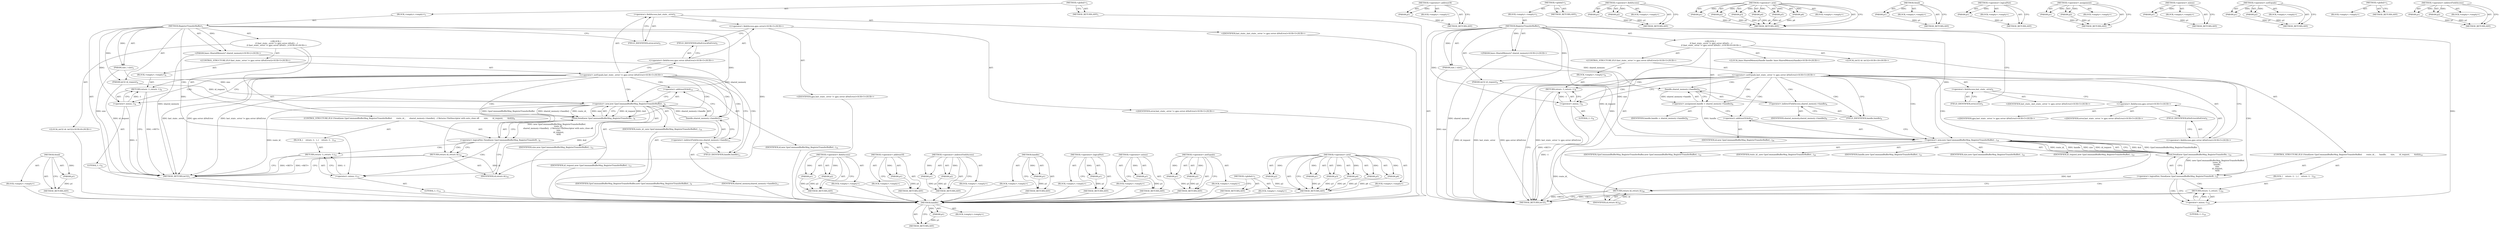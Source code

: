 digraph "&lt;operator&gt;.indirectFieldAccess" {
vulnerable_93 [label=<(METHOD,Send)>];
vulnerable_94 [label=<(PARAM,p1)>];
vulnerable_95 [label=<(BLOCK,&lt;empty&gt;,&lt;empty&gt;)>];
vulnerable_96 [label=<(METHOD_RETURN,ANY)>];
vulnerable_6 [label=<(METHOD,&lt;global&gt;)<SUB>1</SUB>>];
vulnerable_7 [label=<(BLOCK,&lt;empty&gt;,&lt;empty&gt;)<SUB>1</SUB>>];
vulnerable_8 [label=<(METHOD,RegisterTransferBuffer)<SUB>1</SUB>>];
vulnerable_9 [label="<(PARAM,base::SharedMemory* shared_memory)<SUB>2</SUB>>"];
vulnerable_10 [label=<(PARAM,size_t size)<SUB>3</SUB>>];
vulnerable_11 [label=<(PARAM,int32 id_request)<SUB>4</SUB>>];
vulnerable_12 [label="<(BLOCK,{
   if (last_state_.error != gpu::error::kNoEr...,{
   if (last_state_.error != gpu::error::kNoEr...)<SUB>4</SUB>>"];
vulnerable_13 [label="<(CONTROL_STRUCTURE,IF,if (last_state_.error != gpu::error::kNoError))<SUB>5</SUB>>"];
vulnerable_14 [label="<(&lt;operator&gt;.notEquals,last_state_.error != gpu::error::kNoError)<SUB>5</SUB>>"];
vulnerable_15 [label=<(&lt;operator&gt;.fieldAccess,last_state_.error)<SUB>5</SUB>>];
vulnerable_16 [label="<(IDENTIFIER,last_state_,last_state_.error != gpu::error::kNoError)<SUB>5</SUB>>"];
vulnerable_17 [label=<(FIELD_IDENTIFIER,error,error)<SUB>5</SUB>>];
vulnerable_18 [label="<(&lt;operator&gt;.fieldAccess,gpu::error::kNoError)<SUB>5</SUB>>"];
vulnerable_19 [label="<(&lt;operator&gt;.fieldAccess,gpu::error)<SUB>5</SUB>>"];
vulnerable_20 [label="<(IDENTIFIER,gpu,last_state_.error != gpu::error::kNoError)<SUB>5</SUB>>"];
vulnerable_21 [label="<(IDENTIFIER,error,last_state_.error != gpu::error::kNoError)<SUB>5</SUB>>"];
vulnerable_22 [label=<(FIELD_IDENTIFIER,kNoError,kNoError)<SUB>5</SUB>>];
vulnerable_23 [label=<(BLOCK,&lt;empty&gt;,&lt;empty&gt;)<SUB>6</SUB>>];
vulnerable_24 [label=<(RETURN,return -1;,return -1;)<SUB>6</SUB>>];
vulnerable_25 [label=<(&lt;operator&gt;.minus,-1)<SUB>6</SUB>>];
vulnerable_26 [label=<(LITERAL,1,-1)<SUB>6</SUB>>];
vulnerable_27 [label="<(LOCAL,int32 id: int32)<SUB>8</SUB>>"];
vulnerable_28 [label=<(CONTROL_STRUCTURE,IF,if (!Send(new GpuCommandBufferMsg_RegisterTransferBuffer(
       route_id_,
      shared_memory-&gt;handle(),  // Returns FileDescriptor with auto_close off.
       size,
       id_request,
       &amp;id))))<SUB>9</SUB>>];
vulnerable_29 [label=<(&lt;operator&gt;.logicalNot,!Send(new GpuCommandBufferMsg_RegisterTransferB...)<SUB>9</SUB>>];
vulnerable_30 [label=<(Send,Send(new GpuCommandBufferMsg_RegisterTransferBu...)<SUB>9</SUB>>];
vulnerable_31 [label=<(&lt;operator&gt;.new,new GpuCommandBufferMsg_RegisterTransferBuffer(...)<SUB>9</SUB>>];
vulnerable_32 [label=<(IDENTIFIER,GpuCommandBufferMsg_RegisterTransferBuffer,new GpuCommandBufferMsg_RegisterTransferBuffer(...)<SUB>9</SUB>>];
vulnerable_33 [label=<(IDENTIFIER,route_id_,new GpuCommandBufferMsg_RegisterTransferBuffer(...)<SUB>10</SUB>>];
vulnerable_34 [label=<(handle,shared_memory-&gt;handle())<SUB>11</SUB>>];
vulnerable_35 [label=<(&lt;operator&gt;.indirectFieldAccess,shared_memory-&gt;handle)<SUB>11</SUB>>];
vulnerable_36 [label=<(IDENTIFIER,shared_memory,shared_memory-&gt;handle())<SUB>11</SUB>>];
vulnerable_37 [label=<(FIELD_IDENTIFIER,handle,handle)<SUB>11</SUB>>];
vulnerable_38 [label=<(IDENTIFIER,size,new GpuCommandBufferMsg_RegisterTransferBuffer(...)<SUB>12</SUB>>];
vulnerable_39 [label=<(IDENTIFIER,id_request,new GpuCommandBufferMsg_RegisterTransferBuffer(...)<SUB>13</SUB>>];
vulnerable_40 [label=<(&lt;operator&gt;.addressOf,&amp;id)<SUB>14</SUB>>];
vulnerable_41 [label=<(IDENTIFIER,id,new GpuCommandBufferMsg_RegisterTransferBuffer(...)<SUB>14</SUB>>];
vulnerable_42 [label=<(BLOCK,{
    return -1;
  },{
    return -1;
  })<SUB>14</SUB>>];
vulnerable_43 [label=<(RETURN,return -1;,return -1;)<SUB>15</SUB>>];
vulnerable_44 [label=<(&lt;operator&gt;.minus,-1)<SUB>15</SUB>>];
vulnerable_45 [label=<(LITERAL,1,-1)<SUB>15</SUB>>];
vulnerable_46 [label=<(RETURN,return id;,return id;)<SUB>18</SUB>>];
vulnerable_47 [label=<(IDENTIFIER,id,return id;)<SUB>18</SUB>>];
vulnerable_48 [label=<(METHOD_RETURN,int32)<SUB>1</SUB>>];
vulnerable_50 [label=<(METHOD_RETURN,ANY)<SUB>1</SUB>>];
vulnerable_80 [label=<(METHOD,&lt;operator&gt;.fieldAccess)>];
vulnerable_81 [label=<(PARAM,p1)>];
vulnerable_82 [label=<(PARAM,p2)>];
vulnerable_83 [label=<(BLOCK,&lt;empty&gt;,&lt;empty&gt;)>];
vulnerable_84 [label=<(METHOD_RETURN,ANY)>];
vulnerable_115 [label=<(METHOD,&lt;operator&gt;.addressOf)>];
vulnerable_116 [label=<(PARAM,p1)>];
vulnerable_117 [label=<(BLOCK,&lt;empty&gt;,&lt;empty&gt;)>];
vulnerable_118 [label=<(METHOD_RETURN,ANY)>];
vulnerable_110 [label=<(METHOD,&lt;operator&gt;.indirectFieldAccess)>];
vulnerable_111 [label=<(PARAM,p1)>];
vulnerable_112 [label=<(PARAM,p2)>];
vulnerable_113 [label=<(BLOCK,&lt;empty&gt;,&lt;empty&gt;)>];
vulnerable_114 [label=<(METHOD_RETURN,ANY)>];
vulnerable_106 [label=<(METHOD,handle)>];
vulnerable_107 [label=<(PARAM,p1)>];
vulnerable_108 [label=<(BLOCK,&lt;empty&gt;,&lt;empty&gt;)>];
vulnerable_109 [label=<(METHOD_RETURN,ANY)>];
vulnerable_89 [label=<(METHOD,&lt;operator&gt;.logicalNot)>];
vulnerable_90 [label=<(PARAM,p1)>];
vulnerable_91 [label=<(BLOCK,&lt;empty&gt;,&lt;empty&gt;)>];
vulnerable_92 [label=<(METHOD_RETURN,ANY)>];
vulnerable_85 [label=<(METHOD,&lt;operator&gt;.minus)>];
vulnerable_86 [label=<(PARAM,p1)>];
vulnerable_87 [label=<(BLOCK,&lt;empty&gt;,&lt;empty&gt;)>];
vulnerable_88 [label=<(METHOD_RETURN,ANY)>];
vulnerable_75 [label=<(METHOD,&lt;operator&gt;.notEquals)>];
vulnerable_76 [label=<(PARAM,p1)>];
vulnerable_77 [label=<(PARAM,p2)>];
vulnerable_78 [label=<(BLOCK,&lt;empty&gt;,&lt;empty&gt;)>];
vulnerable_79 [label=<(METHOD_RETURN,ANY)>];
vulnerable_69 [label=<(METHOD,&lt;global&gt;)<SUB>1</SUB>>];
vulnerable_70 [label=<(BLOCK,&lt;empty&gt;,&lt;empty&gt;)>];
vulnerable_71 [label=<(METHOD_RETURN,ANY)>];
vulnerable_97 [label=<(METHOD,&lt;operator&gt;.new)>];
vulnerable_98 [label=<(PARAM,p1)>];
vulnerable_99 [label=<(PARAM,p2)>];
vulnerable_100 [label=<(PARAM,p3)>];
vulnerable_101 [label=<(PARAM,p4)>];
vulnerable_102 [label=<(PARAM,p5)>];
vulnerable_103 [label=<(PARAM,p6)>];
vulnerable_104 [label=<(BLOCK,&lt;empty&gt;,&lt;empty&gt;)>];
vulnerable_105 [label=<(METHOD_RETURN,ANY)>];
fixed_100 [label=<(METHOD,handle)>];
fixed_101 [label=<(PARAM,p1)>];
fixed_102 [label=<(BLOCK,&lt;empty&gt;,&lt;empty&gt;)>];
fixed_103 [label=<(METHOD_RETURN,ANY)>];
fixed_126 [label=<(METHOD,&lt;operator&gt;.addressOf)>];
fixed_127 [label=<(PARAM,p1)>];
fixed_128 [label=<(BLOCK,&lt;empty&gt;,&lt;empty&gt;)>];
fixed_129 [label=<(METHOD_RETURN,ANY)>];
fixed_6 [label=<(METHOD,&lt;global&gt;)<SUB>1</SUB>>];
fixed_7 [label=<(BLOCK,&lt;empty&gt;,&lt;empty&gt;)<SUB>1</SUB>>];
fixed_8 [label=<(METHOD,RegisterTransferBuffer)<SUB>1</SUB>>];
fixed_9 [label="<(PARAM,base::SharedMemory* shared_memory)<SUB>2</SUB>>"];
fixed_10 [label=<(PARAM,size_t size)<SUB>3</SUB>>];
fixed_11 [label=<(PARAM,int32 id_request)<SUB>4</SUB>>];
fixed_12 [label="<(BLOCK,{
   if (last_state_.error != gpu::error::kNoEr...,{
   if (last_state_.error != gpu::error::kNoEr...)<SUB>4</SUB>>"];
fixed_13 [label="<(CONTROL_STRUCTURE,IF,if (last_state_.error != gpu::error::kNoError))<SUB>5</SUB>>"];
fixed_14 [label="<(&lt;operator&gt;.notEquals,last_state_.error != gpu::error::kNoError)<SUB>5</SUB>>"];
fixed_15 [label=<(&lt;operator&gt;.fieldAccess,last_state_.error)<SUB>5</SUB>>];
fixed_16 [label="<(IDENTIFIER,last_state_,last_state_.error != gpu::error::kNoError)<SUB>5</SUB>>"];
fixed_17 [label=<(FIELD_IDENTIFIER,error,error)<SUB>5</SUB>>];
fixed_18 [label="<(&lt;operator&gt;.fieldAccess,gpu::error::kNoError)<SUB>5</SUB>>"];
fixed_19 [label="<(&lt;operator&gt;.fieldAccess,gpu::error)<SUB>5</SUB>>"];
fixed_20 [label="<(IDENTIFIER,gpu,last_state_.error != gpu::error::kNoError)<SUB>5</SUB>>"];
fixed_21 [label="<(IDENTIFIER,error,last_state_.error != gpu::error::kNoError)<SUB>5</SUB>>"];
fixed_22 [label=<(FIELD_IDENTIFIER,kNoError,kNoError)<SUB>5</SUB>>];
fixed_23 [label=<(BLOCK,&lt;empty&gt;,&lt;empty&gt;)<SUB>6</SUB>>];
fixed_24 [label=<(RETURN,return -1;,return -1;)<SUB>6</SUB>>];
fixed_25 [label=<(&lt;operator&gt;.minus,-1)<SUB>6</SUB>>];
fixed_26 [label=<(LITERAL,1,-1)<SUB>6</SUB>>];
fixed_27 [label="<(LOCAL,base.SharedMemoryHandle handle: base.SharedMemoryHandle)<SUB>9</SUB>>"];
fixed_28 [label=<(&lt;operator&gt;.assignment,handle = shared_memory-&gt;handle())<SUB>9</SUB>>];
fixed_29 [label=<(IDENTIFIER,handle,handle = shared_memory-&gt;handle())<SUB>9</SUB>>];
fixed_30 [label=<(handle,shared_memory-&gt;handle())<SUB>9</SUB>>];
fixed_31 [label=<(&lt;operator&gt;.indirectFieldAccess,shared_memory-&gt;handle)<SUB>9</SUB>>];
fixed_32 [label=<(IDENTIFIER,shared_memory,shared_memory-&gt;handle())<SUB>9</SUB>>];
fixed_33 [label=<(FIELD_IDENTIFIER,handle,handle)<SUB>9</SUB>>];
fixed_34 [label="<(LOCAL,int32 id: int32)<SUB>18</SUB>>"];
fixed_35 [label=<(CONTROL_STRUCTURE,IF,if (!Send(new GpuCommandBufferMsg_RegisterTransferBuffer(
       route_id_,
      handle,
       size,
       id_request,
       &amp;id))))<SUB>19</SUB>>];
fixed_36 [label=<(&lt;operator&gt;.logicalNot,!Send(new GpuCommandBufferMsg_RegisterTransferB...)<SUB>19</SUB>>];
fixed_37 [label=<(Send,Send(new GpuCommandBufferMsg_RegisterTransferBu...)<SUB>19</SUB>>];
fixed_38 [label=<(&lt;operator&gt;.new,new GpuCommandBufferMsg_RegisterTransferBuffer(...)<SUB>19</SUB>>];
fixed_39 [label=<(IDENTIFIER,GpuCommandBufferMsg_RegisterTransferBuffer,new GpuCommandBufferMsg_RegisterTransferBuffer(...)<SUB>19</SUB>>];
fixed_40 [label=<(IDENTIFIER,route_id_,new GpuCommandBufferMsg_RegisterTransferBuffer(...)<SUB>20</SUB>>];
fixed_41 [label=<(IDENTIFIER,handle,new GpuCommandBufferMsg_RegisterTransferBuffer(...)<SUB>21</SUB>>];
fixed_42 [label=<(IDENTIFIER,size,new GpuCommandBufferMsg_RegisterTransferBuffer(...)<SUB>22</SUB>>];
fixed_43 [label=<(IDENTIFIER,id_request,new GpuCommandBufferMsg_RegisterTransferBuffer(...)<SUB>23</SUB>>];
fixed_44 [label=<(&lt;operator&gt;.addressOf,&amp;id)<SUB>24</SUB>>];
fixed_45 [label=<(IDENTIFIER,id,new GpuCommandBufferMsg_RegisterTransferBuffer(...)<SUB>24</SUB>>];
fixed_46 [label=<(BLOCK,{
    return -1;
  },{
    return -1;
  })<SUB>24</SUB>>];
fixed_47 [label=<(RETURN,return -1;,return -1;)<SUB>25</SUB>>];
fixed_48 [label=<(&lt;operator&gt;.minus,-1)<SUB>25</SUB>>];
fixed_49 [label=<(LITERAL,1,-1)<SUB>25</SUB>>];
fixed_50 [label=<(RETURN,return id;,return id;)<SUB>28</SUB>>];
fixed_51 [label=<(IDENTIFIER,id,return id;)<SUB>28</SUB>>];
fixed_52 [label=<(METHOD_RETURN,int32)<SUB>1</SUB>>];
fixed_54 [label=<(METHOD_RETURN,ANY)<SUB>1</SUB>>];
fixed_86 [label=<(METHOD,&lt;operator&gt;.fieldAccess)>];
fixed_87 [label=<(PARAM,p1)>];
fixed_88 [label=<(PARAM,p2)>];
fixed_89 [label=<(BLOCK,&lt;empty&gt;,&lt;empty&gt;)>];
fixed_90 [label=<(METHOD_RETURN,ANY)>];
fixed_117 [label=<(METHOD,&lt;operator&gt;.new)>];
fixed_118 [label=<(PARAM,p1)>];
fixed_119 [label=<(PARAM,p2)>];
fixed_120 [label=<(PARAM,p3)>];
fixed_121 [label=<(PARAM,p4)>];
fixed_122 [label=<(PARAM,p5)>];
fixed_123 [label=<(PARAM,p6)>];
fixed_124 [label=<(BLOCK,&lt;empty&gt;,&lt;empty&gt;)>];
fixed_125 [label=<(METHOD_RETURN,ANY)>];
fixed_113 [label=<(METHOD,Send)>];
fixed_114 [label=<(PARAM,p1)>];
fixed_115 [label=<(BLOCK,&lt;empty&gt;,&lt;empty&gt;)>];
fixed_116 [label=<(METHOD_RETURN,ANY)>];
fixed_109 [label=<(METHOD,&lt;operator&gt;.logicalNot)>];
fixed_110 [label=<(PARAM,p1)>];
fixed_111 [label=<(BLOCK,&lt;empty&gt;,&lt;empty&gt;)>];
fixed_112 [label=<(METHOD_RETURN,ANY)>];
fixed_95 [label=<(METHOD,&lt;operator&gt;.assignment)>];
fixed_96 [label=<(PARAM,p1)>];
fixed_97 [label=<(PARAM,p2)>];
fixed_98 [label=<(BLOCK,&lt;empty&gt;,&lt;empty&gt;)>];
fixed_99 [label=<(METHOD_RETURN,ANY)>];
fixed_91 [label=<(METHOD,&lt;operator&gt;.minus)>];
fixed_92 [label=<(PARAM,p1)>];
fixed_93 [label=<(BLOCK,&lt;empty&gt;,&lt;empty&gt;)>];
fixed_94 [label=<(METHOD_RETURN,ANY)>];
fixed_81 [label=<(METHOD,&lt;operator&gt;.notEquals)>];
fixed_82 [label=<(PARAM,p1)>];
fixed_83 [label=<(PARAM,p2)>];
fixed_84 [label=<(BLOCK,&lt;empty&gt;,&lt;empty&gt;)>];
fixed_85 [label=<(METHOD_RETURN,ANY)>];
fixed_75 [label=<(METHOD,&lt;global&gt;)<SUB>1</SUB>>];
fixed_76 [label=<(BLOCK,&lt;empty&gt;,&lt;empty&gt;)>];
fixed_77 [label=<(METHOD_RETURN,ANY)>];
fixed_104 [label=<(METHOD,&lt;operator&gt;.indirectFieldAccess)>];
fixed_105 [label=<(PARAM,p1)>];
fixed_106 [label=<(PARAM,p2)>];
fixed_107 [label=<(BLOCK,&lt;empty&gt;,&lt;empty&gt;)>];
fixed_108 [label=<(METHOD_RETURN,ANY)>];
vulnerable_93 -> vulnerable_94  [key=0, label="AST: "];
vulnerable_93 -> vulnerable_94  [key=1, label="DDG: "];
vulnerable_93 -> vulnerable_95  [key=0, label="AST: "];
vulnerable_93 -> vulnerable_96  [key=0, label="AST: "];
vulnerable_93 -> vulnerable_96  [key=1, label="CFG: "];
vulnerable_94 -> vulnerable_96  [key=0, label="DDG: p1"];
vulnerable_95 -> fixed_100  [key=0];
vulnerable_96 -> fixed_100  [key=0];
vulnerable_6 -> vulnerable_7  [key=0, label="AST: "];
vulnerable_6 -> vulnerable_50  [key=0, label="AST: "];
vulnerable_6 -> vulnerable_50  [key=1, label="CFG: "];
vulnerable_7 -> vulnerable_8  [key=0, label="AST: "];
vulnerable_8 -> vulnerable_9  [key=0, label="AST: "];
vulnerable_8 -> vulnerable_9  [key=1, label="DDG: "];
vulnerable_8 -> vulnerable_10  [key=0, label="AST: "];
vulnerable_8 -> vulnerable_10  [key=1, label="DDG: "];
vulnerable_8 -> vulnerable_11  [key=0, label="AST: "];
vulnerable_8 -> vulnerable_11  [key=1, label="DDG: "];
vulnerable_8 -> vulnerable_12  [key=0, label="AST: "];
vulnerable_8 -> vulnerable_48  [key=0, label="AST: "];
vulnerable_8 -> vulnerable_17  [key=0, label="CFG: "];
vulnerable_8 -> vulnerable_47  [key=0, label="DDG: "];
vulnerable_8 -> vulnerable_25  [key=0, label="DDG: "];
vulnerable_8 -> vulnerable_31  [key=0, label="DDG: "];
vulnerable_8 -> vulnerable_44  [key=0, label="DDG: "];
vulnerable_9 -> vulnerable_48  [key=0, label="DDG: shared_memory"];
vulnerable_9 -> vulnerable_34  [key=0, label="DDG: shared_memory"];
vulnerable_10 -> vulnerable_48  [key=0, label="DDG: size"];
vulnerable_10 -> vulnerable_31  [key=0, label="DDG: size"];
vulnerable_11 -> vulnerable_48  [key=0, label="DDG: id_request"];
vulnerable_11 -> vulnerable_31  [key=0, label="DDG: id_request"];
vulnerable_12 -> vulnerable_13  [key=0, label="AST: "];
vulnerable_12 -> vulnerable_27  [key=0, label="AST: "];
vulnerable_12 -> vulnerable_28  [key=0, label="AST: "];
vulnerable_12 -> vulnerable_46  [key=0, label="AST: "];
vulnerable_13 -> vulnerable_14  [key=0, label="AST: "];
vulnerable_13 -> vulnerable_23  [key=0, label="AST: "];
vulnerable_14 -> vulnerable_15  [key=0, label="AST: "];
vulnerable_14 -> vulnerable_18  [key=0, label="AST: "];
vulnerable_14 -> vulnerable_25  [key=0, label="CFG: "];
vulnerable_14 -> vulnerable_25  [key=1, label="CDG: "];
vulnerable_14 -> vulnerable_37  [key=0, label="CFG: "];
vulnerable_14 -> vulnerable_37  [key=1, label="CDG: "];
vulnerable_14 -> vulnerable_48  [key=0, label="DDG: last_state_.error"];
vulnerable_14 -> vulnerable_48  [key=1, label="DDG: gpu::error::kNoError"];
vulnerable_14 -> vulnerable_48  [key=2, label="DDG: last_state_.error != gpu::error::kNoError"];
vulnerable_14 -> vulnerable_40  [key=0, label="CDG: "];
vulnerable_14 -> vulnerable_24  [key=0, label="CDG: "];
vulnerable_14 -> vulnerable_30  [key=0, label="CDG: "];
vulnerable_14 -> vulnerable_29  [key=0, label="CDG: "];
vulnerable_14 -> vulnerable_34  [key=0, label="CDG: "];
vulnerable_14 -> vulnerable_35  [key=0, label="CDG: "];
vulnerable_14 -> vulnerable_31  [key=0, label="CDG: "];
vulnerable_15 -> vulnerable_16  [key=0, label="AST: "];
vulnerable_15 -> vulnerable_17  [key=0, label="AST: "];
vulnerable_15 -> vulnerable_19  [key=0, label="CFG: "];
vulnerable_16 -> fixed_100  [key=0];
vulnerable_17 -> vulnerable_15  [key=0, label="CFG: "];
vulnerable_18 -> vulnerable_19  [key=0, label="AST: "];
vulnerable_18 -> vulnerable_22  [key=0, label="AST: "];
vulnerable_18 -> vulnerable_14  [key=0, label="CFG: "];
vulnerable_19 -> vulnerable_20  [key=0, label="AST: "];
vulnerable_19 -> vulnerable_21  [key=0, label="AST: "];
vulnerable_19 -> vulnerable_22  [key=0, label="CFG: "];
vulnerable_20 -> fixed_100  [key=0];
vulnerable_21 -> fixed_100  [key=0];
vulnerable_22 -> vulnerable_18  [key=0, label="CFG: "];
vulnerable_23 -> vulnerable_24  [key=0, label="AST: "];
vulnerable_24 -> vulnerable_25  [key=0, label="AST: "];
vulnerable_24 -> vulnerable_48  [key=0, label="CFG: "];
vulnerable_24 -> vulnerable_48  [key=1, label="DDG: &lt;RET&gt;"];
vulnerable_25 -> vulnerable_26  [key=0, label="AST: "];
vulnerable_25 -> vulnerable_24  [key=0, label="CFG: "];
vulnerable_25 -> vulnerable_24  [key=1, label="DDG: -1"];
vulnerable_25 -> vulnerable_48  [key=0, label="DDG: -1"];
vulnerable_26 -> fixed_100  [key=0];
vulnerable_27 -> fixed_100  [key=0];
vulnerable_28 -> vulnerable_29  [key=0, label="AST: "];
vulnerable_28 -> vulnerable_42  [key=0, label="AST: "];
vulnerable_29 -> vulnerable_30  [key=0, label="AST: "];
vulnerable_29 -> vulnerable_44  [key=0, label="CFG: "];
vulnerable_29 -> vulnerable_44  [key=1, label="CDG: "];
vulnerable_29 -> vulnerable_46  [key=0, label="CFG: "];
vulnerable_29 -> vulnerable_46  [key=1, label="CDG: "];
vulnerable_29 -> vulnerable_43  [key=0, label="CDG: "];
vulnerable_30 -> vulnerable_31  [key=0, label="AST: "];
vulnerable_30 -> vulnerable_29  [key=0, label="CFG: "];
vulnerable_30 -> vulnerable_29  [key=1, label="DDG: new GpuCommandBufferMsg_RegisterTransferBuffer(
       route_id_,
      shared_memory-&gt;handle(),  // Returns FileDescriptor with auto_close off.
       size,
       id_request,
       &amp;id)"];
vulnerable_31 -> vulnerable_32  [key=0, label="AST: "];
vulnerable_31 -> vulnerable_33  [key=0, label="AST: "];
vulnerable_31 -> vulnerable_34  [key=0, label="AST: "];
vulnerable_31 -> vulnerable_38  [key=0, label="AST: "];
vulnerable_31 -> vulnerable_39  [key=0, label="AST: "];
vulnerable_31 -> vulnerable_40  [key=0, label="AST: "];
vulnerable_31 -> vulnerable_30  [key=0, label="CFG: "];
vulnerable_31 -> vulnerable_30  [key=1, label="DDG: id_request"];
vulnerable_31 -> vulnerable_30  [key=2, label="DDG: &amp;id"];
vulnerable_31 -> vulnerable_30  [key=3, label="DDG: GpuCommandBufferMsg_RegisterTransferBuffer"];
vulnerable_31 -> vulnerable_30  [key=4, label="DDG: shared_memory-&gt;handle()"];
vulnerable_31 -> vulnerable_30  [key=5, label="DDG: route_id_"];
vulnerable_31 -> vulnerable_30  [key=6, label="DDG: size"];
vulnerable_31 -> vulnerable_48  [key=0, label="DDG: route_id_"];
vulnerable_31 -> vulnerable_47  [key=0, label="DDG: &amp;id"];
vulnerable_32 -> fixed_100  [key=0];
vulnerable_33 -> fixed_100  [key=0];
vulnerable_34 -> vulnerable_35  [key=0, label="AST: "];
vulnerable_34 -> vulnerable_40  [key=0, label="CFG: "];
vulnerable_34 -> vulnerable_31  [key=0, label="DDG: shared_memory-&gt;handle"];
vulnerable_35 -> vulnerable_36  [key=0, label="AST: "];
vulnerable_35 -> vulnerable_37  [key=0, label="AST: "];
vulnerable_35 -> vulnerable_34  [key=0, label="CFG: "];
vulnerable_36 -> fixed_100  [key=0];
vulnerable_37 -> vulnerable_35  [key=0, label="CFG: "];
vulnerable_38 -> fixed_100  [key=0];
vulnerable_39 -> fixed_100  [key=0];
vulnerable_40 -> vulnerable_41  [key=0, label="AST: "];
vulnerable_40 -> vulnerable_31  [key=0, label="CFG: "];
vulnerable_41 -> fixed_100  [key=0];
vulnerable_42 -> vulnerable_43  [key=0, label="AST: "];
vulnerable_43 -> vulnerable_44  [key=0, label="AST: "];
vulnerable_43 -> vulnerable_48  [key=0, label="CFG: "];
vulnerable_43 -> vulnerable_48  [key=1, label="DDG: &lt;RET&gt;"];
vulnerable_44 -> vulnerable_45  [key=0, label="AST: "];
vulnerable_44 -> vulnerable_43  [key=0, label="CFG: "];
vulnerable_44 -> vulnerable_43  [key=1, label="DDG: -1"];
vulnerable_45 -> fixed_100  [key=0];
vulnerable_46 -> vulnerable_47  [key=0, label="AST: "];
vulnerable_46 -> vulnerable_48  [key=0, label="CFG: "];
vulnerable_46 -> vulnerable_48  [key=1, label="DDG: &lt;RET&gt;"];
vulnerable_47 -> vulnerable_46  [key=0, label="DDG: id"];
vulnerable_48 -> fixed_100  [key=0];
vulnerable_50 -> fixed_100  [key=0];
vulnerable_80 -> vulnerable_81  [key=0, label="AST: "];
vulnerable_80 -> vulnerable_81  [key=1, label="DDG: "];
vulnerable_80 -> vulnerable_83  [key=0, label="AST: "];
vulnerable_80 -> vulnerable_82  [key=0, label="AST: "];
vulnerable_80 -> vulnerable_82  [key=1, label="DDG: "];
vulnerable_80 -> vulnerable_84  [key=0, label="AST: "];
vulnerable_80 -> vulnerable_84  [key=1, label="CFG: "];
vulnerable_81 -> vulnerable_84  [key=0, label="DDG: p1"];
vulnerable_82 -> vulnerable_84  [key=0, label="DDG: p2"];
vulnerable_83 -> fixed_100  [key=0];
vulnerable_84 -> fixed_100  [key=0];
vulnerable_115 -> vulnerable_116  [key=0, label="AST: "];
vulnerable_115 -> vulnerable_116  [key=1, label="DDG: "];
vulnerable_115 -> vulnerable_117  [key=0, label="AST: "];
vulnerable_115 -> vulnerable_118  [key=0, label="AST: "];
vulnerable_115 -> vulnerable_118  [key=1, label="CFG: "];
vulnerable_116 -> vulnerable_118  [key=0, label="DDG: p1"];
vulnerable_117 -> fixed_100  [key=0];
vulnerable_118 -> fixed_100  [key=0];
vulnerable_110 -> vulnerable_111  [key=0, label="AST: "];
vulnerable_110 -> vulnerable_111  [key=1, label="DDG: "];
vulnerable_110 -> vulnerable_113  [key=0, label="AST: "];
vulnerable_110 -> vulnerable_112  [key=0, label="AST: "];
vulnerable_110 -> vulnerable_112  [key=1, label="DDG: "];
vulnerable_110 -> vulnerable_114  [key=0, label="AST: "];
vulnerable_110 -> vulnerable_114  [key=1, label="CFG: "];
vulnerable_111 -> vulnerable_114  [key=0, label="DDG: p1"];
vulnerable_112 -> vulnerable_114  [key=0, label="DDG: p2"];
vulnerable_113 -> fixed_100  [key=0];
vulnerable_114 -> fixed_100  [key=0];
vulnerable_106 -> vulnerable_107  [key=0, label="AST: "];
vulnerable_106 -> vulnerable_107  [key=1, label="DDG: "];
vulnerable_106 -> vulnerable_108  [key=0, label="AST: "];
vulnerable_106 -> vulnerable_109  [key=0, label="AST: "];
vulnerable_106 -> vulnerable_109  [key=1, label="CFG: "];
vulnerable_107 -> vulnerable_109  [key=0, label="DDG: p1"];
vulnerable_108 -> fixed_100  [key=0];
vulnerable_109 -> fixed_100  [key=0];
vulnerable_89 -> vulnerable_90  [key=0, label="AST: "];
vulnerable_89 -> vulnerable_90  [key=1, label="DDG: "];
vulnerable_89 -> vulnerable_91  [key=0, label="AST: "];
vulnerable_89 -> vulnerable_92  [key=0, label="AST: "];
vulnerable_89 -> vulnerable_92  [key=1, label="CFG: "];
vulnerable_90 -> vulnerable_92  [key=0, label="DDG: p1"];
vulnerable_91 -> fixed_100  [key=0];
vulnerable_92 -> fixed_100  [key=0];
vulnerable_85 -> vulnerable_86  [key=0, label="AST: "];
vulnerable_85 -> vulnerable_86  [key=1, label="DDG: "];
vulnerable_85 -> vulnerable_87  [key=0, label="AST: "];
vulnerable_85 -> vulnerable_88  [key=0, label="AST: "];
vulnerable_85 -> vulnerable_88  [key=1, label="CFG: "];
vulnerable_86 -> vulnerable_88  [key=0, label="DDG: p1"];
vulnerable_87 -> fixed_100  [key=0];
vulnerable_88 -> fixed_100  [key=0];
vulnerable_75 -> vulnerable_76  [key=0, label="AST: "];
vulnerable_75 -> vulnerable_76  [key=1, label="DDG: "];
vulnerable_75 -> vulnerable_78  [key=0, label="AST: "];
vulnerable_75 -> vulnerable_77  [key=0, label="AST: "];
vulnerable_75 -> vulnerable_77  [key=1, label="DDG: "];
vulnerable_75 -> vulnerable_79  [key=0, label="AST: "];
vulnerable_75 -> vulnerable_79  [key=1, label="CFG: "];
vulnerable_76 -> vulnerable_79  [key=0, label="DDG: p1"];
vulnerable_77 -> vulnerable_79  [key=0, label="DDG: p2"];
vulnerable_78 -> fixed_100  [key=0];
vulnerable_79 -> fixed_100  [key=0];
vulnerable_69 -> vulnerable_70  [key=0, label="AST: "];
vulnerable_69 -> vulnerable_71  [key=0, label="AST: "];
vulnerable_69 -> vulnerable_71  [key=1, label="CFG: "];
vulnerable_70 -> fixed_100  [key=0];
vulnerable_71 -> fixed_100  [key=0];
vulnerable_97 -> vulnerable_98  [key=0, label="AST: "];
vulnerable_97 -> vulnerable_98  [key=1, label="DDG: "];
vulnerable_97 -> vulnerable_104  [key=0, label="AST: "];
vulnerable_97 -> vulnerable_99  [key=0, label="AST: "];
vulnerable_97 -> vulnerable_99  [key=1, label="DDG: "];
vulnerable_97 -> vulnerable_105  [key=0, label="AST: "];
vulnerable_97 -> vulnerable_105  [key=1, label="CFG: "];
vulnerable_97 -> vulnerable_100  [key=0, label="AST: "];
vulnerable_97 -> vulnerable_100  [key=1, label="DDG: "];
vulnerable_97 -> vulnerable_101  [key=0, label="AST: "];
vulnerable_97 -> vulnerable_101  [key=1, label="DDG: "];
vulnerable_97 -> vulnerable_102  [key=0, label="AST: "];
vulnerable_97 -> vulnerable_102  [key=1, label="DDG: "];
vulnerable_97 -> vulnerable_103  [key=0, label="AST: "];
vulnerable_97 -> vulnerable_103  [key=1, label="DDG: "];
vulnerable_98 -> vulnerable_105  [key=0, label="DDG: p1"];
vulnerable_99 -> vulnerable_105  [key=0, label="DDG: p2"];
vulnerable_100 -> vulnerable_105  [key=0, label="DDG: p3"];
vulnerable_101 -> vulnerable_105  [key=0, label="DDG: p4"];
vulnerable_102 -> vulnerable_105  [key=0, label="DDG: p5"];
vulnerable_103 -> vulnerable_105  [key=0, label="DDG: p6"];
vulnerable_104 -> fixed_100  [key=0];
vulnerable_105 -> fixed_100  [key=0];
fixed_100 -> fixed_101  [key=0, label="AST: "];
fixed_100 -> fixed_101  [key=1, label="DDG: "];
fixed_100 -> fixed_102  [key=0, label="AST: "];
fixed_100 -> fixed_103  [key=0, label="AST: "];
fixed_100 -> fixed_103  [key=1, label="CFG: "];
fixed_101 -> fixed_103  [key=0, label="DDG: p1"];
fixed_126 -> fixed_127  [key=0, label="AST: "];
fixed_126 -> fixed_127  [key=1, label="DDG: "];
fixed_126 -> fixed_128  [key=0, label="AST: "];
fixed_126 -> fixed_129  [key=0, label="AST: "];
fixed_126 -> fixed_129  [key=1, label="CFG: "];
fixed_127 -> fixed_129  [key=0, label="DDG: p1"];
fixed_6 -> fixed_7  [key=0, label="AST: "];
fixed_6 -> fixed_54  [key=0, label="AST: "];
fixed_6 -> fixed_54  [key=1, label="CFG: "];
fixed_7 -> fixed_8  [key=0, label="AST: "];
fixed_8 -> fixed_9  [key=0, label="AST: "];
fixed_8 -> fixed_9  [key=1, label="DDG: "];
fixed_8 -> fixed_10  [key=0, label="AST: "];
fixed_8 -> fixed_10  [key=1, label="DDG: "];
fixed_8 -> fixed_11  [key=0, label="AST: "];
fixed_8 -> fixed_11  [key=1, label="DDG: "];
fixed_8 -> fixed_12  [key=0, label="AST: "];
fixed_8 -> fixed_52  [key=0, label="AST: "];
fixed_8 -> fixed_17  [key=0, label="CFG: "];
fixed_8 -> fixed_51  [key=0, label="DDG: "];
fixed_8 -> fixed_25  [key=0, label="DDG: "];
fixed_8 -> fixed_38  [key=0, label="DDG: "];
fixed_8 -> fixed_48  [key=0, label="DDG: "];
fixed_9 -> fixed_52  [key=0, label="DDG: shared_memory"];
fixed_9 -> fixed_30  [key=0, label="DDG: shared_memory"];
fixed_10 -> fixed_52  [key=0, label="DDG: size"];
fixed_10 -> fixed_38  [key=0, label="DDG: size"];
fixed_11 -> fixed_52  [key=0, label="DDG: id_request"];
fixed_11 -> fixed_38  [key=0, label="DDG: id_request"];
fixed_12 -> fixed_13  [key=0, label="AST: "];
fixed_12 -> fixed_27  [key=0, label="AST: "];
fixed_12 -> fixed_28  [key=0, label="AST: "];
fixed_12 -> fixed_34  [key=0, label="AST: "];
fixed_12 -> fixed_35  [key=0, label="AST: "];
fixed_12 -> fixed_50  [key=0, label="AST: "];
fixed_13 -> fixed_14  [key=0, label="AST: "];
fixed_13 -> fixed_23  [key=0, label="AST: "];
fixed_14 -> fixed_15  [key=0, label="AST: "];
fixed_14 -> fixed_18  [key=0, label="AST: "];
fixed_14 -> fixed_25  [key=0, label="CFG: "];
fixed_14 -> fixed_25  [key=1, label="CDG: "];
fixed_14 -> fixed_33  [key=0, label="CFG: "];
fixed_14 -> fixed_33  [key=1, label="CDG: "];
fixed_14 -> fixed_52  [key=0, label="DDG: last_state_.error"];
fixed_14 -> fixed_52  [key=1, label="DDG: gpu::error::kNoError"];
fixed_14 -> fixed_52  [key=2, label="DDG: last_state_.error != gpu::error::kNoError"];
fixed_14 -> fixed_24  [key=0, label="CDG: "];
fixed_14 -> fixed_30  [key=0, label="CDG: "];
fixed_14 -> fixed_28  [key=0, label="CDG: "];
fixed_14 -> fixed_36  [key=0, label="CDG: "];
fixed_14 -> fixed_37  [key=0, label="CDG: "];
fixed_14 -> fixed_38  [key=0, label="CDG: "];
fixed_14 -> fixed_44  [key=0, label="CDG: "];
fixed_14 -> fixed_31  [key=0, label="CDG: "];
fixed_15 -> fixed_16  [key=0, label="AST: "];
fixed_15 -> fixed_17  [key=0, label="AST: "];
fixed_15 -> fixed_19  [key=0, label="CFG: "];
fixed_17 -> fixed_15  [key=0, label="CFG: "];
fixed_18 -> fixed_19  [key=0, label="AST: "];
fixed_18 -> fixed_22  [key=0, label="AST: "];
fixed_18 -> fixed_14  [key=0, label="CFG: "];
fixed_19 -> fixed_20  [key=0, label="AST: "];
fixed_19 -> fixed_21  [key=0, label="AST: "];
fixed_19 -> fixed_22  [key=0, label="CFG: "];
fixed_22 -> fixed_18  [key=0, label="CFG: "];
fixed_23 -> fixed_24  [key=0, label="AST: "];
fixed_24 -> fixed_25  [key=0, label="AST: "];
fixed_24 -> fixed_52  [key=0, label="CFG: "];
fixed_24 -> fixed_52  [key=1, label="DDG: &lt;RET&gt;"];
fixed_25 -> fixed_26  [key=0, label="AST: "];
fixed_25 -> fixed_24  [key=0, label="CFG: "];
fixed_25 -> fixed_24  [key=1, label="DDG: -1"];
fixed_25 -> fixed_52  [key=0, label="DDG: -1"];
fixed_28 -> fixed_29  [key=0, label="AST: "];
fixed_28 -> fixed_30  [key=0, label="AST: "];
fixed_28 -> fixed_44  [key=0, label="CFG: "];
fixed_28 -> fixed_38  [key=0, label="DDG: handle"];
fixed_30 -> fixed_31  [key=0, label="AST: "];
fixed_30 -> fixed_28  [key=0, label="CFG: "];
fixed_30 -> fixed_28  [key=1, label="DDG: shared_memory-&gt;handle"];
fixed_31 -> fixed_32  [key=0, label="AST: "];
fixed_31 -> fixed_33  [key=0, label="AST: "];
fixed_31 -> fixed_30  [key=0, label="CFG: "];
fixed_33 -> fixed_31  [key=0, label="CFG: "];
fixed_35 -> fixed_36  [key=0, label="AST: "];
fixed_35 -> fixed_46  [key=0, label="AST: "];
fixed_36 -> fixed_37  [key=0, label="AST: "];
fixed_36 -> fixed_48  [key=0, label="CFG: "];
fixed_36 -> fixed_48  [key=1, label="CDG: "];
fixed_36 -> fixed_50  [key=0, label="CFG: "];
fixed_36 -> fixed_50  [key=1, label="CDG: "];
fixed_36 -> fixed_47  [key=0, label="CDG: "];
fixed_37 -> fixed_38  [key=0, label="AST: "];
fixed_37 -> fixed_36  [key=0, label="CFG: "];
fixed_37 -> fixed_36  [key=1, label="DDG: new GpuCommandBufferMsg_RegisterTransferBuffer(
       route_id_,
      handle,
       size,
       id_request,
       &amp;id)"];
fixed_38 -> fixed_39  [key=0, label="AST: "];
fixed_38 -> fixed_40  [key=0, label="AST: "];
fixed_38 -> fixed_41  [key=0, label="AST: "];
fixed_38 -> fixed_42  [key=0, label="AST: "];
fixed_38 -> fixed_43  [key=0, label="AST: "];
fixed_38 -> fixed_44  [key=0, label="AST: "];
fixed_38 -> fixed_37  [key=0, label="CFG: "];
fixed_38 -> fixed_37  [key=1, label="DDG: &amp;id"];
fixed_38 -> fixed_37  [key=2, label="DDG: GpuCommandBufferMsg_RegisterTransferBuffer"];
fixed_38 -> fixed_37  [key=3, label="DDG: route_id_"];
fixed_38 -> fixed_37  [key=4, label="DDG: handle"];
fixed_38 -> fixed_37  [key=5, label="DDG: size"];
fixed_38 -> fixed_37  [key=6, label="DDG: id_request"];
fixed_38 -> fixed_52  [key=0, label="DDG: route_id_"];
fixed_38 -> fixed_51  [key=0, label="DDG: &amp;id"];
fixed_44 -> fixed_45  [key=0, label="AST: "];
fixed_44 -> fixed_38  [key=0, label="CFG: "];
fixed_46 -> fixed_47  [key=0, label="AST: "];
fixed_47 -> fixed_48  [key=0, label="AST: "];
fixed_47 -> fixed_52  [key=0, label="CFG: "];
fixed_47 -> fixed_52  [key=1, label="DDG: &lt;RET&gt;"];
fixed_48 -> fixed_49  [key=0, label="AST: "];
fixed_48 -> fixed_47  [key=0, label="CFG: "];
fixed_48 -> fixed_47  [key=1, label="DDG: -1"];
fixed_50 -> fixed_51  [key=0, label="AST: "];
fixed_50 -> fixed_52  [key=0, label="CFG: "];
fixed_50 -> fixed_52  [key=1, label="DDG: &lt;RET&gt;"];
fixed_51 -> fixed_50  [key=0, label="DDG: id"];
fixed_86 -> fixed_87  [key=0, label="AST: "];
fixed_86 -> fixed_87  [key=1, label="DDG: "];
fixed_86 -> fixed_89  [key=0, label="AST: "];
fixed_86 -> fixed_88  [key=0, label="AST: "];
fixed_86 -> fixed_88  [key=1, label="DDG: "];
fixed_86 -> fixed_90  [key=0, label="AST: "];
fixed_86 -> fixed_90  [key=1, label="CFG: "];
fixed_87 -> fixed_90  [key=0, label="DDG: p1"];
fixed_88 -> fixed_90  [key=0, label="DDG: p2"];
fixed_117 -> fixed_118  [key=0, label="AST: "];
fixed_117 -> fixed_118  [key=1, label="DDG: "];
fixed_117 -> fixed_124  [key=0, label="AST: "];
fixed_117 -> fixed_119  [key=0, label="AST: "];
fixed_117 -> fixed_119  [key=1, label="DDG: "];
fixed_117 -> fixed_125  [key=0, label="AST: "];
fixed_117 -> fixed_125  [key=1, label="CFG: "];
fixed_117 -> fixed_120  [key=0, label="AST: "];
fixed_117 -> fixed_120  [key=1, label="DDG: "];
fixed_117 -> fixed_121  [key=0, label="AST: "];
fixed_117 -> fixed_121  [key=1, label="DDG: "];
fixed_117 -> fixed_122  [key=0, label="AST: "];
fixed_117 -> fixed_122  [key=1, label="DDG: "];
fixed_117 -> fixed_123  [key=0, label="AST: "];
fixed_117 -> fixed_123  [key=1, label="DDG: "];
fixed_118 -> fixed_125  [key=0, label="DDG: p1"];
fixed_119 -> fixed_125  [key=0, label="DDG: p2"];
fixed_120 -> fixed_125  [key=0, label="DDG: p3"];
fixed_121 -> fixed_125  [key=0, label="DDG: p4"];
fixed_122 -> fixed_125  [key=0, label="DDG: p5"];
fixed_123 -> fixed_125  [key=0, label="DDG: p6"];
fixed_113 -> fixed_114  [key=0, label="AST: "];
fixed_113 -> fixed_114  [key=1, label="DDG: "];
fixed_113 -> fixed_115  [key=0, label="AST: "];
fixed_113 -> fixed_116  [key=0, label="AST: "];
fixed_113 -> fixed_116  [key=1, label="CFG: "];
fixed_114 -> fixed_116  [key=0, label="DDG: p1"];
fixed_109 -> fixed_110  [key=0, label="AST: "];
fixed_109 -> fixed_110  [key=1, label="DDG: "];
fixed_109 -> fixed_111  [key=0, label="AST: "];
fixed_109 -> fixed_112  [key=0, label="AST: "];
fixed_109 -> fixed_112  [key=1, label="CFG: "];
fixed_110 -> fixed_112  [key=0, label="DDG: p1"];
fixed_95 -> fixed_96  [key=0, label="AST: "];
fixed_95 -> fixed_96  [key=1, label="DDG: "];
fixed_95 -> fixed_98  [key=0, label="AST: "];
fixed_95 -> fixed_97  [key=0, label="AST: "];
fixed_95 -> fixed_97  [key=1, label="DDG: "];
fixed_95 -> fixed_99  [key=0, label="AST: "];
fixed_95 -> fixed_99  [key=1, label="CFG: "];
fixed_96 -> fixed_99  [key=0, label="DDG: p1"];
fixed_97 -> fixed_99  [key=0, label="DDG: p2"];
fixed_91 -> fixed_92  [key=0, label="AST: "];
fixed_91 -> fixed_92  [key=1, label="DDG: "];
fixed_91 -> fixed_93  [key=0, label="AST: "];
fixed_91 -> fixed_94  [key=0, label="AST: "];
fixed_91 -> fixed_94  [key=1, label="CFG: "];
fixed_92 -> fixed_94  [key=0, label="DDG: p1"];
fixed_81 -> fixed_82  [key=0, label="AST: "];
fixed_81 -> fixed_82  [key=1, label="DDG: "];
fixed_81 -> fixed_84  [key=0, label="AST: "];
fixed_81 -> fixed_83  [key=0, label="AST: "];
fixed_81 -> fixed_83  [key=1, label="DDG: "];
fixed_81 -> fixed_85  [key=0, label="AST: "];
fixed_81 -> fixed_85  [key=1, label="CFG: "];
fixed_82 -> fixed_85  [key=0, label="DDG: p1"];
fixed_83 -> fixed_85  [key=0, label="DDG: p2"];
fixed_75 -> fixed_76  [key=0, label="AST: "];
fixed_75 -> fixed_77  [key=0, label="AST: "];
fixed_75 -> fixed_77  [key=1, label="CFG: "];
fixed_104 -> fixed_105  [key=0, label="AST: "];
fixed_104 -> fixed_105  [key=1, label="DDG: "];
fixed_104 -> fixed_107  [key=0, label="AST: "];
fixed_104 -> fixed_106  [key=0, label="AST: "];
fixed_104 -> fixed_106  [key=1, label="DDG: "];
fixed_104 -> fixed_108  [key=0, label="AST: "];
fixed_104 -> fixed_108  [key=1, label="CFG: "];
fixed_105 -> fixed_108  [key=0, label="DDG: p1"];
fixed_106 -> fixed_108  [key=0, label="DDG: p2"];
}
